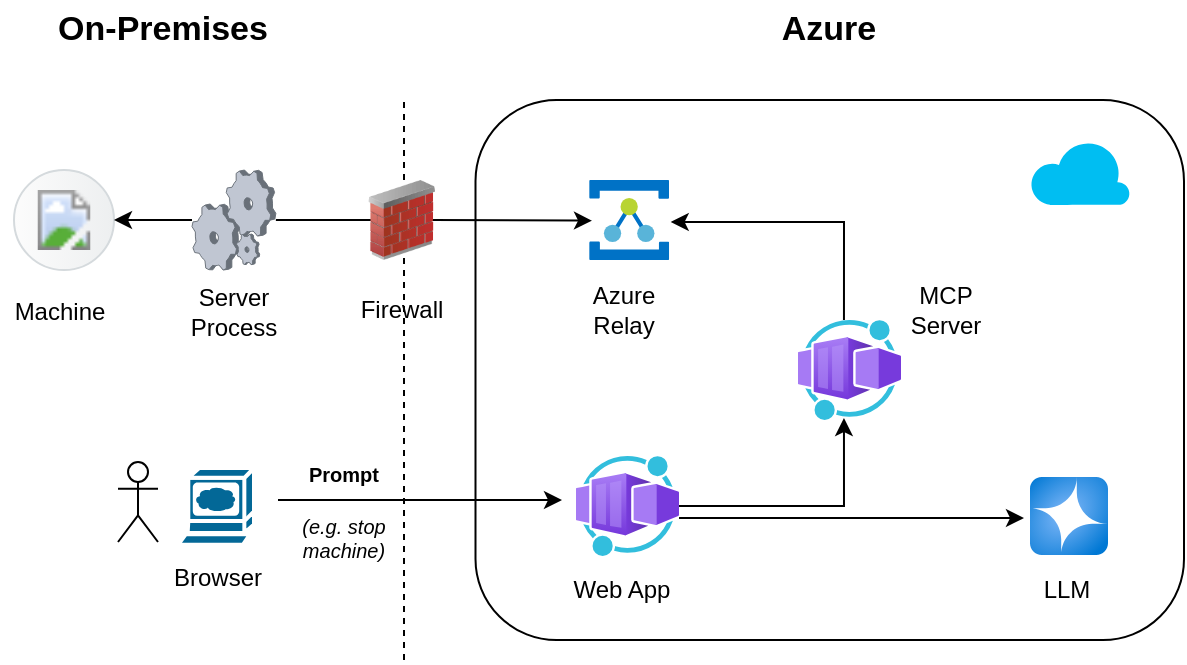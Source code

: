 <mxfile version="28.0.7">
  <diagram name="Page-1" id="XtyZFD4BaBV9jrSh4CB2">
    <mxGraphModel dx="854" dy="703" grid="1" gridSize="10" guides="1" tooltips="1" connect="1" arrows="1" fold="1" page="1" pageScale="1" pageWidth="1100" pageHeight="850" math="0" shadow="0">
      <root>
        <mxCell id="0" />
        <mxCell id="1" parent="0" />
        <mxCell id="JGejEXDmq8RI28sfLtBU-1" value="" style="rounded=1;whiteSpace=wrap;html=1;" vertex="1" parent="1">
          <mxGeometry x="395.75" y="120" width="354.25" height="270" as="geometry" />
        </mxCell>
        <mxCell id="4y9Fi3Vy4SqghmAU4niY-1" value="" style="shape=umlActor;verticalLabelPosition=bottom;verticalAlign=top;html=1;outlineConnect=0;" parent="1" vertex="1">
          <mxGeometry x="217" y="301" width="20" height="40" as="geometry" />
        </mxCell>
        <mxCell id="4y9Fi3Vy4SqghmAU4niY-13" style="edgeStyle=orthogonalEdgeStyle;rounded=0;orthogonalLoop=1;jettySize=auto;html=1;" parent="1" edge="1">
          <mxGeometry relative="1" as="geometry">
            <mxPoint x="439" y="320" as="targetPoint" />
            <mxPoint x="297" y="320" as="sourcePoint" />
          </mxGeometry>
        </mxCell>
        <mxCell id="4y9Fi3Vy4SqghmAU4niY-8" value="" style="shape=mxgraph.cisco.computers_and_peripherals.web_browser;html=1;pointerEvents=1;dashed=0;fillColor=#036897;strokeColor=#ffffff;strokeWidth=2;verticalLabelPosition=bottom;verticalAlign=top;align=center;outlineConnect=0;" parent="1" vertex="1">
          <mxGeometry x="247" y="304" width="38" height="40" as="geometry" />
        </mxCell>
        <mxCell id="4y9Fi3Vy4SqghmAU4niY-11" value="" style="image;aspect=fixed;html=1;points=[];align=center;fontSize=12;image=img/lib/azure2/ai_machine_learning/Azure_OpenAI.svg;" parent="1" vertex="1">
          <mxGeometry x="673" y="308.5" width="39" height="39" as="geometry" />
        </mxCell>
        <mxCell id="4y9Fi3Vy4SqghmAU4niY-12" value="LLM" style="text;html=1;align=center;verticalAlign=middle;whiteSpace=wrap;rounded=0;" parent="1" vertex="1">
          <mxGeometry x="645" y="350" width="93" height="30" as="geometry" />
        </mxCell>
        <mxCell id="4y9Fi3Vy4SqghmAU4niY-15" value="Prompt" style="text;html=1;align=center;verticalAlign=middle;whiteSpace=wrap;rounded=0;fontSize=10;fontStyle=1" parent="1" vertex="1">
          <mxGeometry x="304.96" y="295" width="50" height="23" as="geometry" />
        </mxCell>
        <mxCell id="4y9Fi3Vy4SqghmAU4niY-32" value="" style="image;aspect=fixed;html=1;points=[];align=center;fontSize=12;image=img/lib/azure2/other/Worker_Container_App.svg;" parent="1" vertex="1">
          <mxGeometry x="446" y="298" width="51.52" height="50" as="geometry" />
        </mxCell>
        <mxCell id="4y9Fi3Vy4SqghmAU4niY-37" value="Browser" style="text;html=1;align=center;verticalAlign=middle;whiteSpace=wrap;rounded=0;" parent="1" vertex="1">
          <mxGeometry x="237" y="344" width="60" height="30" as="geometry" />
        </mxCell>
        <mxCell id="JGejEXDmq8RI28sfLtBU-2" value="" style="image;sketch=0;aspect=fixed;html=1;points=[];align=center;fontSize=12;image=img/lib/mscae/Service_Bus_Relay.svg;" vertex="1" parent="1">
          <mxGeometry x="452.59" y="160" width="40" height="40" as="geometry" />
        </mxCell>
        <mxCell id="JGejEXDmq8RI28sfLtBU-3" value="" style="verticalLabelPosition=bottom;sketch=0;aspect=fixed;html=1;verticalAlign=top;strokeColor=none;align=center;outlineConnect=0;shape=mxgraph.citrix.process;" vertex="1" parent="1">
          <mxGeometry x="254" y="155" width="41.93" height="50" as="geometry" />
        </mxCell>
        <mxCell id="JGejEXDmq8RI28sfLtBU-4" value="" style="endArrow=none;dashed=1;html=1;rounded=0;" edge="1" parent="1">
          <mxGeometry width="50" height="50" relative="1" as="geometry">
            <mxPoint x="360" y="400" as="sourcePoint" />
            <mxPoint x="360" y="120" as="targetPoint" />
          </mxGeometry>
        </mxCell>
        <mxCell id="JGejEXDmq8RI28sfLtBU-5" value="Server Process" style="text;html=1;align=center;verticalAlign=middle;whiteSpace=wrap;rounded=0;" vertex="1" parent="1">
          <mxGeometry x="244.96" y="211" width="60" height="30" as="geometry" />
        </mxCell>
        <mxCell id="JGejEXDmq8RI28sfLtBU-7" value="" style="shape=mxgraph.sap.icon;labelPosition=center;verticalLabelPosition=bottom;align=center;verticalAlign=top;strokeWidth=1;strokeColor=#D5DADD;fillColor=#EDEFF0;gradientColor=#FCFCFC;gradientDirection=west;aspect=fixed;SAPIcon=SAP_Digital_Manufacturing" vertex="1" parent="1">
          <mxGeometry x="165" y="155" width="50" height="50" as="geometry" />
        </mxCell>
        <mxCell id="JGejEXDmq8RI28sfLtBU-8" value="Machine" style="text;html=1;align=center;verticalAlign=middle;whiteSpace=wrap;rounded=0;" vertex="1" parent="1">
          <mxGeometry x="158" y="211" width="60" height="30" as="geometry" />
        </mxCell>
        <mxCell id="JGejEXDmq8RI28sfLtBU-9" value="" style="image;aspect=fixed;html=1;points=[];align=center;fontSize=12;image=img/lib/azure2/other/Worker_Container_App.svg;" vertex="1" parent="1">
          <mxGeometry x="557" y="230" width="51.52" height="50" as="geometry" />
        </mxCell>
        <mxCell id="JGejEXDmq8RI28sfLtBU-10" value="Azure Relay" style="text;html=1;align=center;verticalAlign=middle;whiteSpace=wrap;rounded=0;" vertex="1" parent="1">
          <mxGeometry x="440" y="210" width="60" height="30" as="geometry" />
        </mxCell>
        <mxCell id="JGejEXDmq8RI28sfLtBU-11" value="Web App" style="text;html=1;align=center;verticalAlign=middle;whiteSpace=wrap;rounded=0;" vertex="1" parent="1">
          <mxGeometry x="439.3" y="350" width="60" height="30" as="geometry" />
        </mxCell>
        <mxCell id="JGejEXDmq8RI28sfLtBU-12" value="MCP Server" style="text;html=1;align=center;verticalAlign=middle;whiteSpace=wrap;rounded=0;" vertex="1" parent="1">
          <mxGeometry x="600.75" y="210" width="60" height="30" as="geometry" />
        </mxCell>
        <mxCell id="JGejEXDmq8RI28sfLtBU-13" style="edgeStyle=orthogonalEdgeStyle;rounded=0;orthogonalLoop=1;jettySize=auto;html=1;entryX=1.019;entryY=0.525;entryDx=0;entryDy=0;entryPerimeter=0;exitX=0.446;exitY=0;exitDx=0;exitDy=0;exitPerimeter=0;" edge="1" parent="1" source="JGejEXDmq8RI28sfLtBU-9" target="JGejEXDmq8RI28sfLtBU-2">
          <mxGeometry relative="1" as="geometry" />
        </mxCell>
        <mxCell id="JGejEXDmq8RI28sfLtBU-14" style="edgeStyle=orthogonalEdgeStyle;rounded=0;orthogonalLoop=1;jettySize=auto;html=1;entryX=0.035;entryY=0.508;entryDx=0;entryDy=0;entryPerimeter=0;" edge="1" parent="1" source="JGejEXDmq8RI28sfLtBU-3" target="JGejEXDmq8RI28sfLtBU-2">
          <mxGeometry relative="1" as="geometry" />
        </mxCell>
        <mxCell id="JGejEXDmq8RI28sfLtBU-17" value="" style="image;html=1;image=img/lib/clip_art/networking/Firewall_02_128x128.png" vertex="1" parent="1">
          <mxGeometry x="339" y="160" width="40" height="40" as="geometry" />
        </mxCell>
        <mxCell id="JGejEXDmq8RI28sfLtBU-18" style="edgeStyle=orthogonalEdgeStyle;rounded=0;orthogonalLoop=1;jettySize=auto;html=1;entryX=1;entryY=0.5;entryDx=0;entryDy=0;entryPerimeter=0;" edge="1" parent="1" source="JGejEXDmq8RI28sfLtBU-3" target="JGejEXDmq8RI28sfLtBU-7">
          <mxGeometry relative="1" as="geometry" />
        </mxCell>
        <mxCell id="JGejEXDmq8RI28sfLtBU-19" value="Firewall" style="text;html=1;align=center;verticalAlign=middle;whiteSpace=wrap;rounded=0;" vertex="1" parent="1">
          <mxGeometry x="329" y="210" width="60" height="30" as="geometry" />
        </mxCell>
        <mxCell id="JGejEXDmq8RI28sfLtBU-20" style="edgeStyle=orthogonalEdgeStyle;rounded=0;orthogonalLoop=1;jettySize=auto;html=1;" edge="1" parent="1">
          <mxGeometry relative="1" as="geometry">
            <mxPoint x="497.52" y="329" as="sourcePoint" />
            <mxPoint x="670" y="329" as="targetPoint" />
          </mxGeometry>
        </mxCell>
        <mxCell id="JGejEXDmq8RI28sfLtBU-21" style="edgeStyle=orthogonalEdgeStyle;rounded=0;orthogonalLoop=1;jettySize=auto;html=1;entryX=0.446;entryY=0.98;entryDx=0;entryDy=0;entryPerimeter=0;" edge="1" parent="1" source="4y9Fi3Vy4SqghmAU4niY-32" target="JGejEXDmq8RI28sfLtBU-9">
          <mxGeometry relative="1" as="geometry" />
        </mxCell>
        <mxCell id="JGejEXDmq8RI28sfLtBU-22" value="On-Premises" style="text;html=1;align=center;verticalAlign=middle;whiteSpace=wrap;rounded=0;fontSize=17;fontStyle=1" vertex="1" parent="1">
          <mxGeometry x="182" y="70" width="115" height="30" as="geometry" />
        </mxCell>
        <mxCell id="JGejEXDmq8RI28sfLtBU-23" value="Azure" style="text;html=1;align=center;verticalAlign=middle;whiteSpace=wrap;rounded=0;fontSize=17;fontStyle=1" vertex="1" parent="1">
          <mxGeometry x="515.375" y="70" width="115" height="30" as="geometry" />
        </mxCell>
        <mxCell id="JGejEXDmq8RI28sfLtBU-24" value="(e.g. stop machine)" style="text;html=1;align=center;verticalAlign=middle;whiteSpace=wrap;rounded=0;fontSize=10;fontStyle=2" vertex="1" parent="1">
          <mxGeometry x="304.96" y="327" width="50" height="23" as="geometry" />
        </mxCell>
        <mxCell id="JGejEXDmq8RI28sfLtBU-25" value="" style="verticalLabelPosition=bottom;html=1;verticalAlign=top;align=center;strokeColor=none;fillColor=#00BEF2;shape=mxgraph.azure.cloud;" vertex="1" parent="1">
          <mxGeometry x="673" y="140" width="50" height="32.5" as="geometry" />
        </mxCell>
      </root>
    </mxGraphModel>
  </diagram>
</mxfile>
